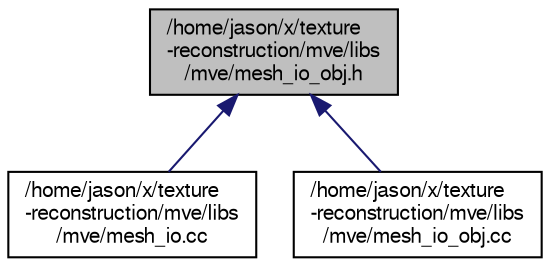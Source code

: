 digraph "/home/jason/x/texture-reconstruction/mve/libs/mve/mesh_io_obj.h"
{
  edge [fontname="FreeSans",fontsize="10",labelfontname="FreeSans",labelfontsize="10"];
  node [fontname="FreeSans",fontsize="10",shape=record];
  Node17 [label="/home/jason/x/texture\l-reconstruction/mve/libs\l/mve/mesh_io_obj.h",height=0.2,width=0.4,color="black", fillcolor="grey75", style="filled", fontcolor="black"];
  Node17 -> Node18 [dir="back",color="midnightblue",fontsize="10",style="solid",fontname="FreeSans"];
  Node18 [label="/home/jason/x/texture\l-reconstruction/mve/libs\l/mve/mesh_io.cc",height=0.2,width=0.4,color="black", fillcolor="white", style="filled",URL="$mesh__io_8cc.html"];
  Node17 -> Node19 [dir="back",color="midnightblue",fontsize="10",style="solid",fontname="FreeSans"];
  Node19 [label="/home/jason/x/texture\l-reconstruction/mve/libs\l/mve/mesh_io_obj.cc",height=0.2,width=0.4,color="black", fillcolor="white", style="filled",URL="$mesh__io__obj_8cc.html"];
}
